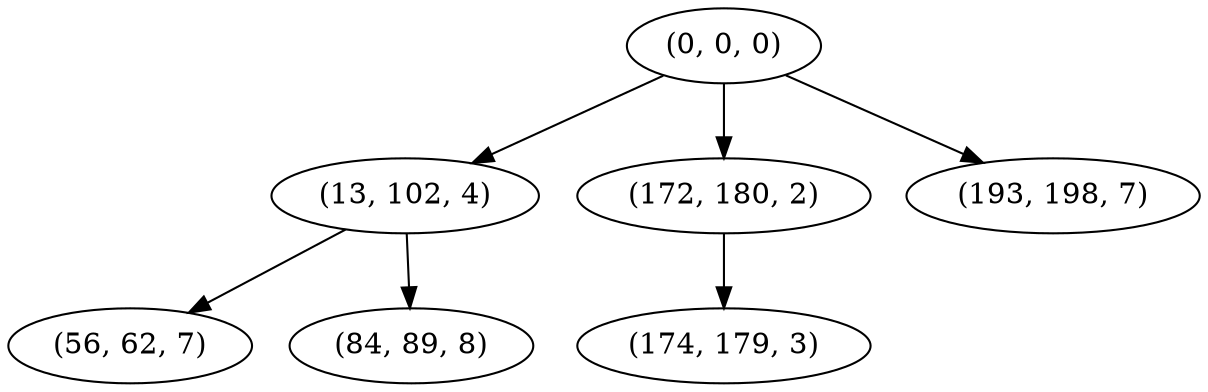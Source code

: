 digraph tree {
    "(0, 0, 0)";
    "(13, 102, 4)";
    "(56, 62, 7)";
    "(84, 89, 8)";
    "(172, 180, 2)";
    "(174, 179, 3)";
    "(193, 198, 7)";
    "(0, 0, 0)" -> "(13, 102, 4)";
    "(0, 0, 0)" -> "(172, 180, 2)";
    "(0, 0, 0)" -> "(193, 198, 7)";
    "(13, 102, 4)" -> "(56, 62, 7)";
    "(13, 102, 4)" -> "(84, 89, 8)";
    "(172, 180, 2)" -> "(174, 179, 3)";
}
